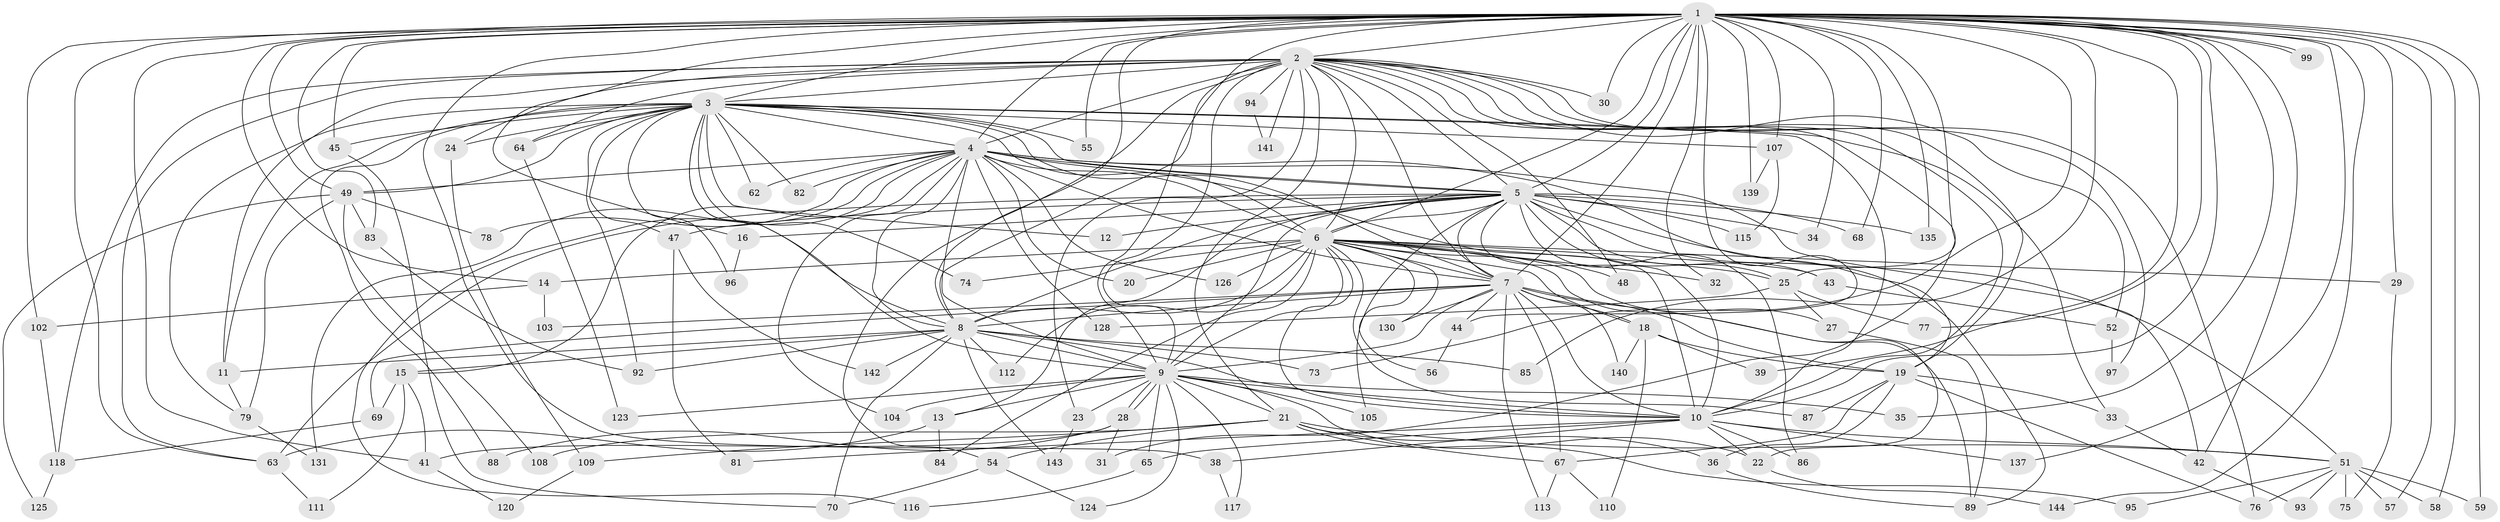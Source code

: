 // original degree distribution, {44: 0.006944444444444444, 20: 0.013888888888888888, 24: 0.006944444444444444, 23: 0.013888888888888888, 27: 0.013888888888888888, 19: 0.006944444444444444, 17: 0.006944444444444444, 4: 0.1111111111111111, 2: 0.5416666666666666, 5: 0.020833333333333332, 3: 0.2013888888888889, 10: 0.013888888888888888, 6: 0.027777777777777776, 7: 0.006944444444444444, 9: 0.006944444444444444}
// Generated by graph-tools (version 1.1) at 2025/10/02/27/25 16:10:59]
// undirected, 114 vertices, 271 edges
graph export_dot {
graph [start="1"]
  node [color=gray90,style=filled];
  1 [super="+37"];
  2 [super="+17"];
  3 [super="+40"];
  4 [super="+133"];
  5 [super="+106"];
  6 [super="+90"];
  7 [super="+71"];
  8 [super="+127"];
  9 [super="+26"];
  10 [super="+66"];
  11;
  12;
  13 [super="+98"];
  14;
  15;
  16;
  18 [super="+121"];
  19 [super="+53"];
  20;
  21;
  22 [super="+134"];
  23;
  24 [super="+50"];
  25 [super="+61"];
  27;
  28;
  29;
  30;
  31;
  32;
  33;
  34;
  35;
  36 [super="+129"];
  38 [super="+80"];
  39;
  41 [super="+46"];
  42 [super="+91"];
  43;
  44;
  45;
  47;
  48;
  49 [super="+60"];
  51 [super="+114"];
  52 [super="+132"];
  54;
  55;
  56;
  57;
  58;
  59;
  62;
  63 [super="+72"];
  64;
  65;
  67 [super="+100"];
  68;
  69 [super="+119"];
  70 [super="+136"];
  73;
  74;
  75;
  76 [super="+138"];
  77;
  78;
  79 [super="+101"];
  81;
  82;
  83;
  84;
  85;
  86;
  87;
  88;
  89 [super="+122"];
  92;
  93;
  94;
  95;
  96;
  97;
  99;
  102;
  103;
  104;
  105;
  107;
  108;
  109;
  110;
  111;
  112;
  113;
  115;
  116;
  117;
  118;
  120;
  123;
  124;
  125;
  126;
  128;
  130;
  131;
  135;
  137;
  139;
  140;
  141;
  142;
  143;
  144;
  1 -- 2;
  1 -- 3;
  1 -- 4 [weight=2];
  1 -- 5 [weight=3];
  1 -- 6 [weight=2];
  1 -- 7;
  1 -- 8;
  1 -- 9;
  1 -- 10;
  1 -- 14;
  1 -- 16;
  1 -- 29;
  1 -- 30;
  1 -- 32;
  1 -- 34;
  1 -- 35;
  1 -- 38;
  1 -- 39;
  1 -- 42;
  1 -- 44;
  1 -- 45;
  1 -- 49;
  1 -- 55;
  1 -- 58;
  1 -- 59;
  1 -- 63;
  1 -- 68;
  1 -- 73;
  1 -- 77;
  1 -- 83;
  1 -- 85;
  1 -- 99;
  1 -- 99;
  1 -- 102;
  1 -- 107;
  1 -- 137;
  1 -- 139;
  1 -- 144;
  1 -- 135;
  1 -- 57;
  1 -- 25;
  1 -- 41;
  2 -- 3;
  2 -- 4;
  2 -- 5;
  2 -- 6;
  2 -- 7;
  2 -- 8;
  2 -- 9;
  2 -- 10;
  2 -- 23;
  2 -- 24 [weight=2];
  2 -- 31;
  2 -- 48;
  2 -- 52;
  2 -- 54;
  2 -- 64;
  2 -- 94 [weight=2];
  2 -- 141;
  2 -- 76;
  2 -- 97;
  2 -- 11;
  2 -- 19;
  2 -- 21;
  2 -- 118;
  2 -- 30;
  2 -- 63;
  3 -- 4;
  3 -- 5 [weight=2];
  3 -- 6;
  3 -- 7;
  3 -- 8;
  3 -- 9 [weight=2];
  3 -- 10;
  3 -- 11;
  3 -- 12;
  3 -- 24;
  3 -- 33;
  3 -- 45;
  3 -- 47;
  3 -- 49;
  3 -- 62;
  3 -- 64;
  3 -- 79;
  3 -- 88;
  3 -- 92;
  3 -- 107;
  3 -- 96;
  3 -- 82;
  3 -- 55;
  3 -- 74;
  4 -- 5;
  4 -- 6;
  4 -- 7;
  4 -- 8;
  4 -- 9;
  4 -- 10;
  4 -- 15;
  4 -- 19;
  4 -- 20;
  4 -- 62;
  4 -- 78;
  4 -- 82;
  4 -- 104;
  4 -- 116;
  4 -- 126;
  4 -- 128;
  4 -- 131;
  4 -- 49;
  4 -- 42;
  5 -- 6;
  5 -- 7;
  5 -- 8;
  5 -- 9;
  5 -- 10;
  5 -- 12;
  5 -- 13;
  5 -- 16;
  5 -- 25;
  5 -- 34;
  5 -- 43;
  5 -- 47;
  5 -- 51;
  5 -- 63;
  5 -- 68;
  5 -- 86;
  5 -- 89;
  5 -- 105;
  5 -- 115;
  5 -- 135;
  6 -- 7;
  6 -- 8;
  6 -- 9;
  6 -- 10;
  6 -- 14;
  6 -- 18;
  6 -- 20;
  6 -- 22;
  6 -- 25;
  6 -- 27;
  6 -- 29;
  6 -- 32;
  6 -- 43;
  6 -- 48;
  6 -- 56;
  6 -- 74;
  6 -- 84;
  6 -- 87;
  6 -- 112;
  6 -- 126;
  6 -- 130;
  7 -- 8;
  7 -- 9;
  7 -- 10 [weight=2];
  7 -- 18;
  7 -- 44;
  7 -- 69;
  7 -- 89;
  7 -- 103;
  7 -- 113;
  7 -- 130;
  7 -- 140;
  7 -- 19;
  7 -- 67;
  8 -- 9;
  8 -- 10 [weight=2];
  8 -- 11;
  8 -- 15;
  8 -- 73;
  8 -- 85;
  8 -- 112;
  8 -- 142;
  8 -- 143;
  8 -- 92;
  8 -- 70;
  9 -- 10;
  9 -- 13;
  9 -- 21;
  9 -- 23;
  9 -- 28;
  9 -- 28;
  9 -- 35;
  9 -- 65;
  9 -- 104;
  9 -- 105;
  9 -- 117;
  9 -- 123;
  9 -- 124;
  9 -- 22;
  10 -- 22;
  10 -- 38;
  10 -- 65;
  10 -- 81;
  10 -- 86;
  10 -- 137;
  10 -- 51;
  11 -- 79;
  13 -- 84;
  13 -- 63;
  14 -- 102;
  14 -- 103;
  15 -- 41;
  15 -- 69;
  15 -- 111;
  16 -- 96;
  18 -- 39;
  18 -- 110;
  18 -- 140;
  18 -- 19;
  19 -- 33;
  19 -- 36;
  19 -- 67;
  19 -- 87;
  19 -- 76;
  21 -- 36;
  21 -- 51;
  21 -- 54;
  21 -- 67;
  21 -- 95;
  21 -- 108;
  21 -- 109;
  22 -- 144;
  23 -- 143;
  24 -- 109;
  25 -- 27;
  25 -- 77;
  25 -- 128;
  27 -- 89;
  28 -- 31;
  28 -- 41;
  28 -- 88;
  29 -- 75;
  33 -- 42;
  36 -- 89;
  38 -- 117;
  41 -- 120;
  42 -- 93;
  43 -- 52 [weight=2];
  44 -- 56;
  45 -- 70;
  47 -- 81;
  47 -- 142;
  49 -- 78;
  49 -- 83;
  49 -- 108;
  49 -- 125;
  49 -- 79;
  51 -- 57;
  51 -- 58;
  51 -- 59;
  51 -- 75;
  51 -- 76;
  51 -- 93;
  51 -- 95;
  52 -- 97;
  54 -- 70;
  54 -- 124;
  63 -- 111;
  64 -- 123;
  65 -- 116;
  67 -- 110;
  67 -- 113;
  69 -- 118;
  79 -- 131;
  83 -- 92;
  94 -- 141;
  102 -- 118;
  107 -- 115;
  107 -- 139;
  109 -- 120;
  118 -- 125;
}
